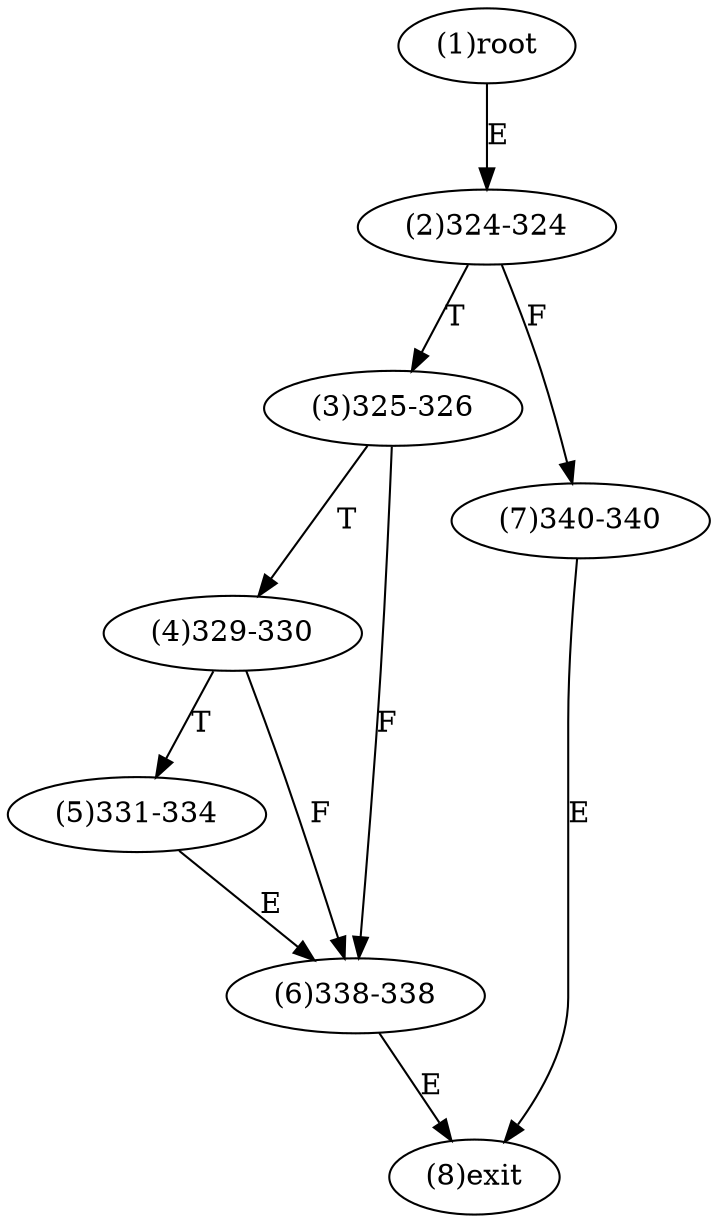 digraph "" { 
1[ label="(1)root"];
2[ label="(2)324-324"];
3[ label="(3)325-326"];
4[ label="(4)329-330"];
5[ label="(5)331-334"];
6[ label="(6)338-338"];
7[ label="(7)340-340"];
8[ label="(8)exit"];
1->2[ label="E"];
2->7[ label="F"];
2->3[ label="T"];
3->6[ label="F"];
3->4[ label="T"];
4->6[ label="F"];
4->5[ label="T"];
5->6[ label="E"];
6->8[ label="E"];
7->8[ label="E"];
}